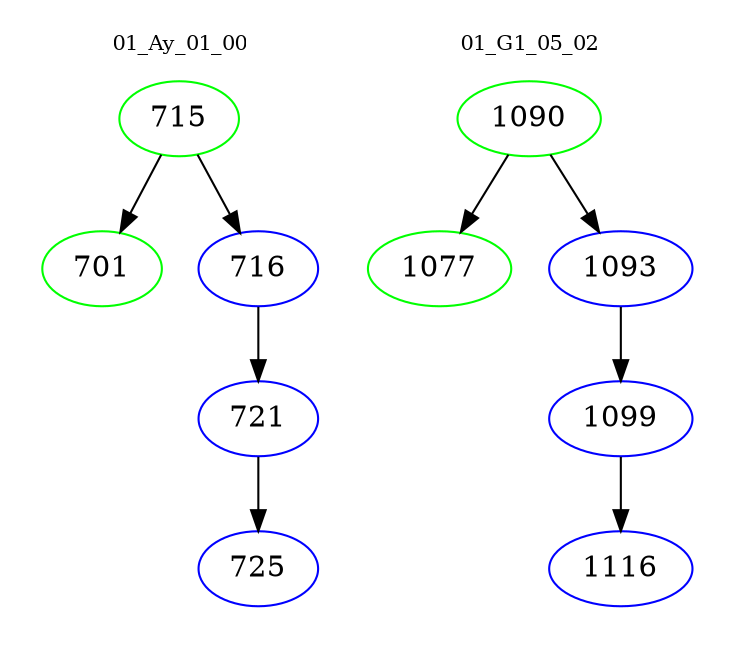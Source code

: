 digraph{
subgraph cluster_0 {
color = white
label = "01_Ay_01_00";
fontsize=10;
T0_715 [label="715", color="green"]
T0_715 -> T0_701 [color="black"]
T0_701 [label="701", color="green"]
T0_715 -> T0_716 [color="black"]
T0_716 [label="716", color="blue"]
T0_716 -> T0_721 [color="black"]
T0_721 [label="721", color="blue"]
T0_721 -> T0_725 [color="black"]
T0_725 [label="725", color="blue"]
}
subgraph cluster_1 {
color = white
label = "01_G1_05_02";
fontsize=10;
T1_1090 [label="1090", color="green"]
T1_1090 -> T1_1077 [color="black"]
T1_1077 [label="1077", color="green"]
T1_1090 -> T1_1093 [color="black"]
T1_1093 [label="1093", color="blue"]
T1_1093 -> T1_1099 [color="black"]
T1_1099 [label="1099", color="blue"]
T1_1099 -> T1_1116 [color="black"]
T1_1116 [label="1116", color="blue"]
}
}
